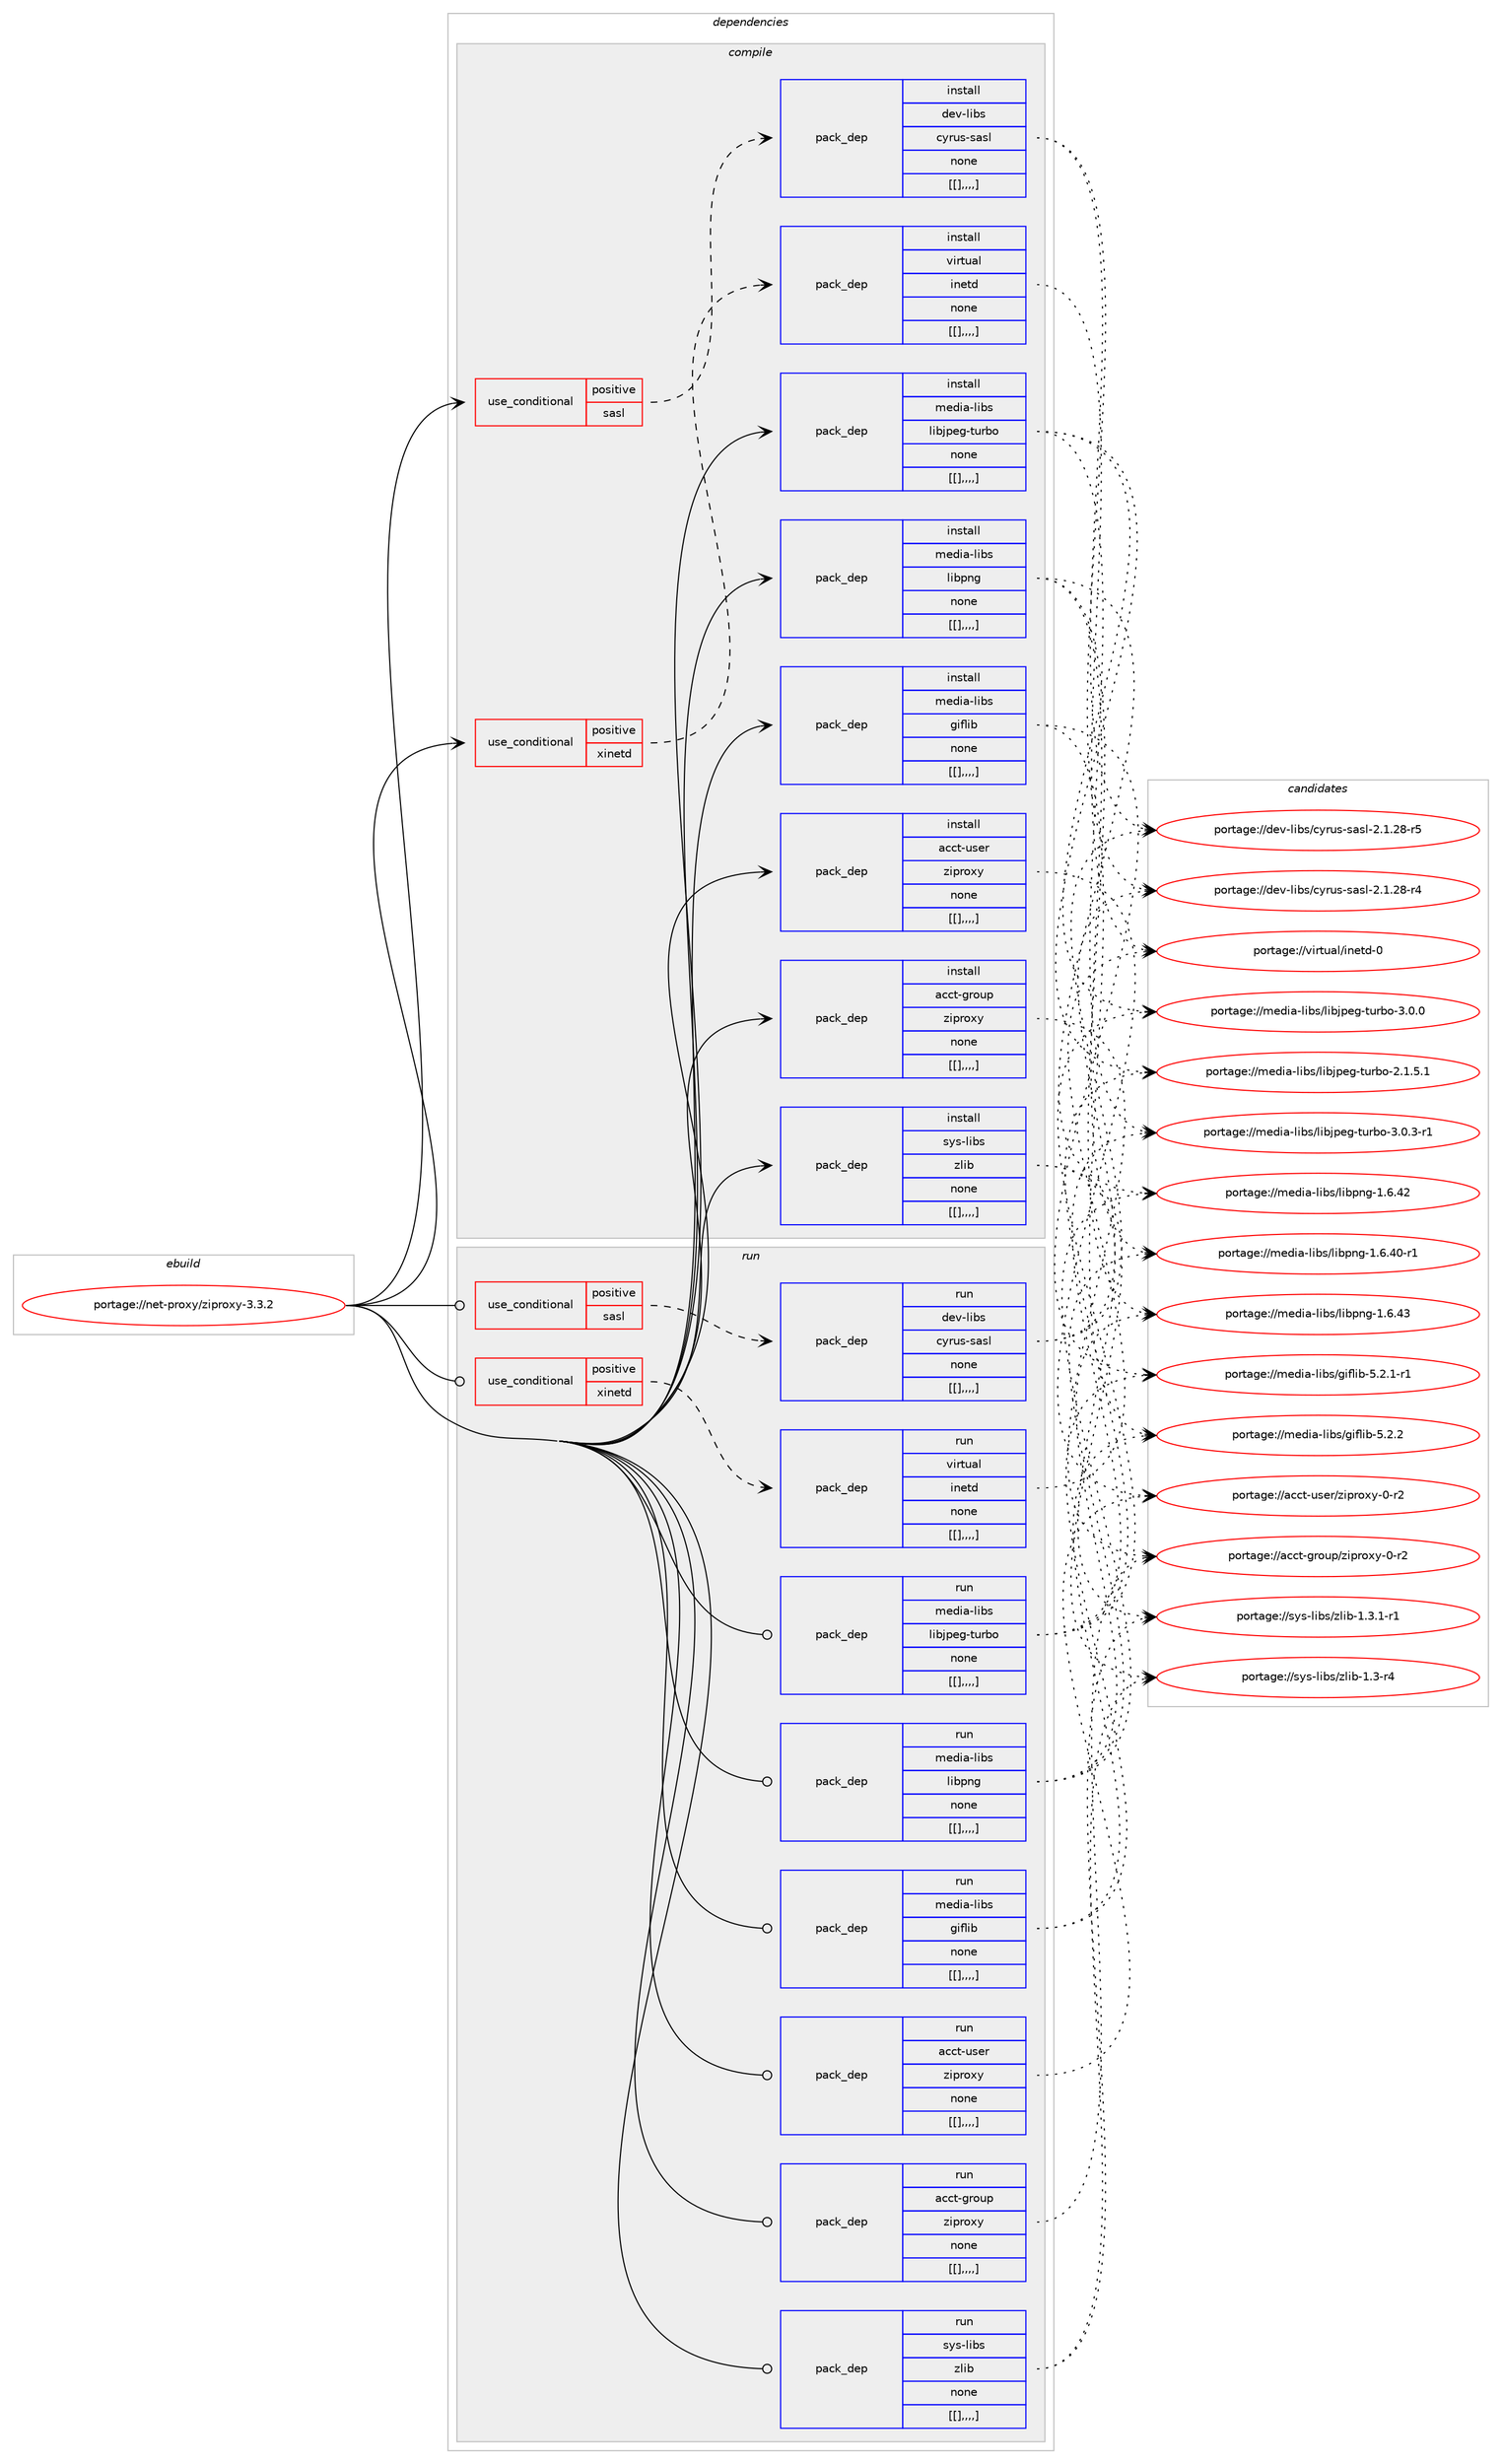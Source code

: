 digraph prolog {

# *************
# Graph options
# *************

newrank=true;
concentrate=true;
compound=true;
graph [rankdir=LR,fontname=Helvetica,fontsize=10,ranksep=1.5];#, ranksep=2.5, nodesep=0.2];
edge  [arrowhead=vee];
node  [fontname=Helvetica,fontsize=10];

# **********
# The ebuild
# **********

subgraph cluster_leftcol {
color=gray;
label=<<i>ebuild</i>>;
id [label="portage://net-proxy/ziproxy-3.3.2", color=red, width=4, href="../net-proxy/ziproxy-3.3.2.svg"];
}

# ****************
# The dependencies
# ****************

subgraph cluster_midcol {
color=gray;
label=<<i>dependencies</i>>;
subgraph cluster_compile {
fillcolor="#eeeeee";
style=filled;
label=<<i>compile</i>>;
subgraph cond105666 {
dependency401258 [label=<<TABLE BORDER="0" CELLBORDER="1" CELLSPACING="0" CELLPADDING="4"><TR><TD ROWSPAN="3" CELLPADDING="10">use_conditional</TD></TR><TR><TD>positive</TD></TR><TR><TD>sasl</TD></TR></TABLE>>, shape=none, color=red];
subgraph pack292663 {
dependency401259 [label=<<TABLE BORDER="0" CELLBORDER="1" CELLSPACING="0" CELLPADDING="4" WIDTH="220"><TR><TD ROWSPAN="6" CELLPADDING="30">pack_dep</TD></TR><TR><TD WIDTH="110">install</TD></TR><TR><TD>dev-libs</TD></TR><TR><TD>cyrus-sasl</TD></TR><TR><TD>none</TD></TR><TR><TD>[[],,,,]</TD></TR></TABLE>>, shape=none, color=blue];
}
dependency401258:e -> dependency401259:w [weight=20,style="dashed",arrowhead="vee"];
}
id:e -> dependency401258:w [weight=20,style="solid",arrowhead="vee"];
subgraph cond105667 {
dependency401260 [label=<<TABLE BORDER="0" CELLBORDER="1" CELLSPACING="0" CELLPADDING="4"><TR><TD ROWSPAN="3" CELLPADDING="10">use_conditional</TD></TR><TR><TD>positive</TD></TR><TR><TD>xinetd</TD></TR></TABLE>>, shape=none, color=red];
subgraph pack292664 {
dependency401261 [label=<<TABLE BORDER="0" CELLBORDER="1" CELLSPACING="0" CELLPADDING="4" WIDTH="220"><TR><TD ROWSPAN="6" CELLPADDING="30">pack_dep</TD></TR><TR><TD WIDTH="110">install</TD></TR><TR><TD>virtual</TD></TR><TR><TD>inetd</TD></TR><TR><TD>none</TD></TR><TR><TD>[[],,,,]</TD></TR></TABLE>>, shape=none, color=blue];
}
dependency401260:e -> dependency401261:w [weight=20,style="dashed",arrowhead="vee"];
}
id:e -> dependency401260:w [weight=20,style="solid",arrowhead="vee"];
subgraph pack292665 {
dependency401262 [label=<<TABLE BORDER="0" CELLBORDER="1" CELLSPACING="0" CELLPADDING="4" WIDTH="220"><TR><TD ROWSPAN="6" CELLPADDING="30">pack_dep</TD></TR><TR><TD WIDTH="110">install</TD></TR><TR><TD>acct-group</TD></TR><TR><TD>ziproxy</TD></TR><TR><TD>none</TD></TR><TR><TD>[[],,,,]</TD></TR></TABLE>>, shape=none, color=blue];
}
id:e -> dependency401262:w [weight=20,style="solid",arrowhead="vee"];
subgraph pack292666 {
dependency401263 [label=<<TABLE BORDER="0" CELLBORDER="1" CELLSPACING="0" CELLPADDING="4" WIDTH="220"><TR><TD ROWSPAN="6" CELLPADDING="30">pack_dep</TD></TR><TR><TD WIDTH="110">install</TD></TR><TR><TD>acct-user</TD></TR><TR><TD>ziproxy</TD></TR><TR><TD>none</TD></TR><TR><TD>[[],,,,]</TD></TR></TABLE>>, shape=none, color=blue];
}
id:e -> dependency401263:w [weight=20,style="solid",arrowhead="vee"];
subgraph pack292667 {
dependency401264 [label=<<TABLE BORDER="0" CELLBORDER="1" CELLSPACING="0" CELLPADDING="4" WIDTH="220"><TR><TD ROWSPAN="6" CELLPADDING="30">pack_dep</TD></TR><TR><TD WIDTH="110">install</TD></TR><TR><TD>media-libs</TD></TR><TR><TD>giflib</TD></TR><TR><TD>none</TD></TR><TR><TD>[[],,,,]</TD></TR></TABLE>>, shape=none, color=blue];
}
id:e -> dependency401264:w [weight=20,style="solid",arrowhead="vee"];
subgraph pack292668 {
dependency401265 [label=<<TABLE BORDER="0" CELLBORDER="1" CELLSPACING="0" CELLPADDING="4" WIDTH="220"><TR><TD ROWSPAN="6" CELLPADDING="30">pack_dep</TD></TR><TR><TD WIDTH="110">install</TD></TR><TR><TD>media-libs</TD></TR><TR><TD>libjpeg-turbo</TD></TR><TR><TD>none</TD></TR><TR><TD>[[],,,,]</TD></TR></TABLE>>, shape=none, color=blue];
}
id:e -> dependency401265:w [weight=20,style="solid",arrowhead="vee"];
subgraph pack292669 {
dependency401266 [label=<<TABLE BORDER="0" CELLBORDER="1" CELLSPACING="0" CELLPADDING="4" WIDTH="220"><TR><TD ROWSPAN="6" CELLPADDING="30">pack_dep</TD></TR><TR><TD WIDTH="110">install</TD></TR><TR><TD>media-libs</TD></TR><TR><TD>libpng</TD></TR><TR><TD>none</TD></TR><TR><TD>[[],,,,]</TD></TR></TABLE>>, shape=none, color=blue];
}
id:e -> dependency401266:w [weight=20,style="solid",arrowhead="vee"];
subgraph pack292670 {
dependency401267 [label=<<TABLE BORDER="0" CELLBORDER="1" CELLSPACING="0" CELLPADDING="4" WIDTH="220"><TR><TD ROWSPAN="6" CELLPADDING="30">pack_dep</TD></TR><TR><TD WIDTH="110">install</TD></TR><TR><TD>sys-libs</TD></TR><TR><TD>zlib</TD></TR><TR><TD>none</TD></TR><TR><TD>[[],,,,]</TD></TR></TABLE>>, shape=none, color=blue];
}
id:e -> dependency401267:w [weight=20,style="solid",arrowhead="vee"];
}
subgraph cluster_compileandrun {
fillcolor="#eeeeee";
style=filled;
label=<<i>compile and run</i>>;
}
subgraph cluster_run {
fillcolor="#eeeeee";
style=filled;
label=<<i>run</i>>;
subgraph cond105668 {
dependency401268 [label=<<TABLE BORDER="0" CELLBORDER="1" CELLSPACING="0" CELLPADDING="4"><TR><TD ROWSPAN="3" CELLPADDING="10">use_conditional</TD></TR><TR><TD>positive</TD></TR><TR><TD>sasl</TD></TR></TABLE>>, shape=none, color=red];
subgraph pack292671 {
dependency401269 [label=<<TABLE BORDER="0" CELLBORDER="1" CELLSPACING="0" CELLPADDING="4" WIDTH="220"><TR><TD ROWSPAN="6" CELLPADDING="30">pack_dep</TD></TR><TR><TD WIDTH="110">run</TD></TR><TR><TD>dev-libs</TD></TR><TR><TD>cyrus-sasl</TD></TR><TR><TD>none</TD></TR><TR><TD>[[],,,,]</TD></TR></TABLE>>, shape=none, color=blue];
}
dependency401268:e -> dependency401269:w [weight=20,style="dashed",arrowhead="vee"];
}
id:e -> dependency401268:w [weight=20,style="solid",arrowhead="odot"];
subgraph cond105669 {
dependency401270 [label=<<TABLE BORDER="0" CELLBORDER="1" CELLSPACING="0" CELLPADDING="4"><TR><TD ROWSPAN="3" CELLPADDING="10">use_conditional</TD></TR><TR><TD>positive</TD></TR><TR><TD>xinetd</TD></TR></TABLE>>, shape=none, color=red];
subgraph pack292672 {
dependency401271 [label=<<TABLE BORDER="0" CELLBORDER="1" CELLSPACING="0" CELLPADDING="4" WIDTH="220"><TR><TD ROWSPAN="6" CELLPADDING="30">pack_dep</TD></TR><TR><TD WIDTH="110">run</TD></TR><TR><TD>virtual</TD></TR><TR><TD>inetd</TD></TR><TR><TD>none</TD></TR><TR><TD>[[],,,,]</TD></TR></TABLE>>, shape=none, color=blue];
}
dependency401270:e -> dependency401271:w [weight=20,style="dashed",arrowhead="vee"];
}
id:e -> dependency401270:w [weight=20,style="solid",arrowhead="odot"];
subgraph pack292673 {
dependency401272 [label=<<TABLE BORDER="0" CELLBORDER="1" CELLSPACING="0" CELLPADDING="4" WIDTH="220"><TR><TD ROWSPAN="6" CELLPADDING="30">pack_dep</TD></TR><TR><TD WIDTH="110">run</TD></TR><TR><TD>acct-group</TD></TR><TR><TD>ziproxy</TD></TR><TR><TD>none</TD></TR><TR><TD>[[],,,,]</TD></TR></TABLE>>, shape=none, color=blue];
}
id:e -> dependency401272:w [weight=20,style="solid",arrowhead="odot"];
subgraph pack292674 {
dependency401273 [label=<<TABLE BORDER="0" CELLBORDER="1" CELLSPACING="0" CELLPADDING="4" WIDTH="220"><TR><TD ROWSPAN="6" CELLPADDING="30">pack_dep</TD></TR><TR><TD WIDTH="110">run</TD></TR><TR><TD>acct-user</TD></TR><TR><TD>ziproxy</TD></TR><TR><TD>none</TD></TR><TR><TD>[[],,,,]</TD></TR></TABLE>>, shape=none, color=blue];
}
id:e -> dependency401273:w [weight=20,style="solid",arrowhead="odot"];
subgraph pack292675 {
dependency401274 [label=<<TABLE BORDER="0" CELLBORDER="1" CELLSPACING="0" CELLPADDING="4" WIDTH="220"><TR><TD ROWSPAN="6" CELLPADDING="30">pack_dep</TD></TR><TR><TD WIDTH="110">run</TD></TR><TR><TD>media-libs</TD></TR><TR><TD>giflib</TD></TR><TR><TD>none</TD></TR><TR><TD>[[],,,,]</TD></TR></TABLE>>, shape=none, color=blue];
}
id:e -> dependency401274:w [weight=20,style="solid",arrowhead="odot"];
subgraph pack292676 {
dependency401275 [label=<<TABLE BORDER="0" CELLBORDER="1" CELLSPACING="0" CELLPADDING="4" WIDTH="220"><TR><TD ROWSPAN="6" CELLPADDING="30">pack_dep</TD></TR><TR><TD WIDTH="110">run</TD></TR><TR><TD>media-libs</TD></TR><TR><TD>libjpeg-turbo</TD></TR><TR><TD>none</TD></TR><TR><TD>[[],,,,]</TD></TR></TABLE>>, shape=none, color=blue];
}
id:e -> dependency401275:w [weight=20,style="solid",arrowhead="odot"];
subgraph pack292677 {
dependency401276 [label=<<TABLE BORDER="0" CELLBORDER="1" CELLSPACING="0" CELLPADDING="4" WIDTH="220"><TR><TD ROWSPAN="6" CELLPADDING="30">pack_dep</TD></TR><TR><TD WIDTH="110">run</TD></TR><TR><TD>media-libs</TD></TR><TR><TD>libpng</TD></TR><TR><TD>none</TD></TR><TR><TD>[[],,,,]</TD></TR></TABLE>>, shape=none, color=blue];
}
id:e -> dependency401276:w [weight=20,style="solid",arrowhead="odot"];
subgraph pack292678 {
dependency401277 [label=<<TABLE BORDER="0" CELLBORDER="1" CELLSPACING="0" CELLPADDING="4" WIDTH="220"><TR><TD ROWSPAN="6" CELLPADDING="30">pack_dep</TD></TR><TR><TD WIDTH="110">run</TD></TR><TR><TD>sys-libs</TD></TR><TR><TD>zlib</TD></TR><TR><TD>none</TD></TR><TR><TD>[[],,,,]</TD></TR></TABLE>>, shape=none, color=blue];
}
id:e -> dependency401277:w [weight=20,style="solid",arrowhead="odot"];
}
}

# **************
# The candidates
# **************

subgraph cluster_choices {
rank=same;
color=gray;
label=<<i>candidates</i>>;

subgraph choice292663 {
color=black;
nodesep=1;
choice100101118451081059811547991211141171154511597115108455046494650564511453 [label="portage://dev-libs/cyrus-sasl-2.1.28-r5", color=red, width=4,href="../dev-libs/cyrus-sasl-2.1.28-r5.svg"];
choice100101118451081059811547991211141171154511597115108455046494650564511452 [label="portage://dev-libs/cyrus-sasl-2.1.28-r4", color=red, width=4,href="../dev-libs/cyrus-sasl-2.1.28-r4.svg"];
dependency401259:e -> choice100101118451081059811547991211141171154511597115108455046494650564511453:w [style=dotted,weight="100"];
dependency401259:e -> choice100101118451081059811547991211141171154511597115108455046494650564511452:w [style=dotted,weight="100"];
}
subgraph choice292664 {
color=black;
nodesep=1;
choice11810511411611797108471051101011161004548 [label="portage://virtual/inetd-0", color=red, width=4,href="../virtual/inetd-0.svg"];
dependency401261:e -> choice11810511411611797108471051101011161004548:w [style=dotted,weight="100"];
}
subgraph choice292665 {
color=black;
nodesep=1;
choice979999116451031141111171124712210511211411112012145484511450 [label="portage://acct-group/ziproxy-0-r2", color=red, width=4,href="../acct-group/ziproxy-0-r2.svg"];
dependency401262:e -> choice979999116451031141111171124712210511211411112012145484511450:w [style=dotted,weight="100"];
}
subgraph choice292666 {
color=black;
nodesep=1;
choice979999116451171151011144712210511211411112012145484511450 [label="portage://acct-user/ziproxy-0-r2", color=red, width=4,href="../acct-user/ziproxy-0-r2.svg"];
dependency401263:e -> choice979999116451171151011144712210511211411112012145484511450:w [style=dotted,weight="100"];
}
subgraph choice292667 {
color=black;
nodesep=1;
choice1091011001059745108105981154710310510210810598455346504650 [label="portage://media-libs/giflib-5.2.2", color=red, width=4,href="../media-libs/giflib-5.2.2.svg"];
choice10910110010597451081059811547103105102108105984553465046494511449 [label="portage://media-libs/giflib-5.2.1-r1", color=red, width=4,href="../media-libs/giflib-5.2.1-r1.svg"];
dependency401264:e -> choice1091011001059745108105981154710310510210810598455346504650:w [style=dotted,weight="100"];
dependency401264:e -> choice10910110010597451081059811547103105102108105984553465046494511449:w [style=dotted,weight="100"];
}
subgraph choice292668 {
color=black;
nodesep=1;
choice109101100105974510810598115471081059810611210110345116117114981114551464846514511449 [label="portage://media-libs/libjpeg-turbo-3.0.3-r1", color=red, width=4,href="../media-libs/libjpeg-turbo-3.0.3-r1.svg"];
choice10910110010597451081059811547108105981061121011034511611711498111455146484648 [label="portage://media-libs/libjpeg-turbo-3.0.0", color=red, width=4,href="../media-libs/libjpeg-turbo-3.0.0.svg"];
choice109101100105974510810598115471081059810611210110345116117114981114550464946534649 [label="portage://media-libs/libjpeg-turbo-2.1.5.1", color=red, width=4,href="../media-libs/libjpeg-turbo-2.1.5.1.svg"];
dependency401265:e -> choice109101100105974510810598115471081059810611210110345116117114981114551464846514511449:w [style=dotted,weight="100"];
dependency401265:e -> choice10910110010597451081059811547108105981061121011034511611711498111455146484648:w [style=dotted,weight="100"];
dependency401265:e -> choice109101100105974510810598115471081059810611210110345116117114981114550464946534649:w [style=dotted,weight="100"];
}
subgraph choice292669 {
color=black;
nodesep=1;
choice109101100105974510810598115471081059811211010345494654465251 [label="portage://media-libs/libpng-1.6.43", color=red, width=4,href="../media-libs/libpng-1.6.43.svg"];
choice109101100105974510810598115471081059811211010345494654465250 [label="portage://media-libs/libpng-1.6.42", color=red, width=4,href="../media-libs/libpng-1.6.42.svg"];
choice1091011001059745108105981154710810598112110103454946544652484511449 [label="portage://media-libs/libpng-1.6.40-r1", color=red, width=4,href="../media-libs/libpng-1.6.40-r1.svg"];
dependency401266:e -> choice109101100105974510810598115471081059811211010345494654465251:w [style=dotted,weight="100"];
dependency401266:e -> choice109101100105974510810598115471081059811211010345494654465250:w [style=dotted,weight="100"];
dependency401266:e -> choice1091011001059745108105981154710810598112110103454946544652484511449:w [style=dotted,weight="100"];
}
subgraph choice292670 {
color=black;
nodesep=1;
choice115121115451081059811547122108105984549465146494511449 [label="portage://sys-libs/zlib-1.3.1-r1", color=red, width=4,href="../sys-libs/zlib-1.3.1-r1.svg"];
choice11512111545108105981154712210810598454946514511452 [label="portage://sys-libs/zlib-1.3-r4", color=red, width=4,href="../sys-libs/zlib-1.3-r4.svg"];
dependency401267:e -> choice115121115451081059811547122108105984549465146494511449:w [style=dotted,weight="100"];
dependency401267:e -> choice11512111545108105981154712210810598454946514511452:w [style=dotted,weight="100"];
}
subgraph choice292671 {
color=black;
nodesep=1;
choice100101118451081059811547991211141171154511597115108455046494650564511453 [label="portage://dev-libs/cyrus-sasl-2.1.28-r5", color=red, width=4,href="../dev-libs/cyrus-sasl-2.1.28-r5.svg"];
choice100101118451081059811547991211141171154511597115108455046494650564511452 [label="portage://dev-libs/cyrus-sasl-2.1.28-r4", color=red, width=4,href="../dev-libs/cyrus-sasl-2.1.28-r4.svg"];
dependency401269:e -> choice100101118451081059811547991211141171154511597115108455046494650564511453:w [style=dotted,weight="100"];
dependency401269:e -> choice100101118451081059811547991211141171154511597115108455046494650564511452:w [style=dotted,weight="100"];
}
subgraph choice292672 {
color=black;
nodesep=1;
choice11810511411611797108471051101011161004548 [label="portage://virtual/inetd-0", color=red, width=4,href="../virtual/inetd-0.svg"];
dependency401271:e -> choice11810511411611797108471051101011161004548:w [style=dotted,weight="100"];
}
subgraph choice292673 {
color=black;
nodesep=1;
choice979999116451031141111171124712210511211411112012145484511450 [label="portage://acct-group/ziproxy-0-r2", color=red, width=4,href="../acct-group/ziproxy-0-r2.svg"];
dependency401272:e -> choice979999116451031141111171124712210511211411112012145484511450:w [style=dotted,weight="100"];
}
subgraph choice292674 {
color=black;
nodesep=1;
choice979999116451171151011144712210511211411112012145484511450 [label="portage://acct-user/ziproxy-0-r2", color=red, width=4,href="../acct-user/ziproxy-0-r2.svg"];
dependency401273:e -> choice979999116451171151011144712210511211411112012145484511450:w [style=dotted,weight="100"];
}
subgraph choice292675 {
color=black;
nodesep=1;
choice1091011001059745108105981154710310510210810598455346504650 [label="portage://media-libs/giflib-5.2.2", color=red, width=4,href="../media-libs/giflib-5.2.2.svg"];
choice10910110010597451081059811547103105102108105984553465046494511449 [label="portage://media-libs/giflib-5.2.1-r1", color=red, width=4,href="../media-libs/giflib-5.2.1-r1.svg"];
dependency401274:e -> choice1091011001059745108105981154710310510210810598455346504650:w [style=dotted,weight="100"];
dependency401274:e -> choice10910110010597451081059811547103105102108105984553465046494511449:w [style=dotted,weight="100"];
}
subgraph choice292676 {
color=black;
nodesep=1;
choice109101100105974510810598115471081059810611210110345116117114981114551464846514511449 [label="portage://media-libs/libjpeg-turbo-3.0.3-r1", color=red, width=4,href="../media-libs/libjpeg-turbo-3.0.3-r1.svg"];
choice10910110010597451081059811547108105981061121011034511611711498111455146484648 [label="portage://media-libs/libjpeg-turbo-3.0.0", color=red, width=4,href="../media-libs/libjpeg-turbo-3.0.0.svg"];
choice109101100105974510810598115471081059810611210110345116117114981114550464946534649 [label="portage://media-libs/libjpeg-turbo-2.1.5.1", color=red, width=4,href="../media-libs/libjpeg-turbo-2.1.5.1.svg"];
dependency401275:e -> choice109101100105974510810598115471081059810611210110345116117114981114551464846514511449:w [style=dotted,weight="100"];
dependency401275:e -> choice10910110010597451081059811547108105981061121011034511611711498111455146484648:w [style=dotted,weight="100"];
dependency401275:e -> choice109101100105974510810598115471081059810611210110345116117114981114550464946534649:w [style=dotted,weight="100"];
}
subgraph choice292677 {
color=black;
nodesep=1;
choice109101100105974510810598115471081059811211010345494654465251 [label="portage://media-libs/libpng-1.6.43", color=red, width=4,href="../media-libs/libpng-1.6.43.svg"];
choice109101100105974510810598115471081059811211010345494654465250 [label="portage://media-libs/libpng-1.6.42", color=red, width=4,href="../media-libs/libpng-1.6.42.svg"];
choice1091011001059745108105981154710810598112110103454946544652484511449 [label="portage://media-libs/libpng-1.6.40-r1", color=red, width=4,href="../media-libs/libpng-1.6.40-r1.svg"];
dependency401276:e -> choice109101100105974510810598115471081059811211010345494654465251:w [style=dotted,weight="100"];
dependency401276:e -> choice109101100105974510810598115471081059811211010345494654465250:w [style=dotted,weight="100"];
dependency401276:e -> choice1091011001059745108105981154710810598112110103454946544652484511449:w [style=dotted,weight="100"];
}
subgraph choice292678 {
color=black;
nodesep=1;
choice115121115451081059811547122108105984549465146494511449 [label="portage://sys-libs/zlib-1.3.1-r1", color=red, width=4,href="../sys-libs/zlib-1.3.1-r1.svg"];
choice11512111545108105981154712210810598454946514511452 [label="portage://sys-libs/zlib-1.3-r4", color=red, width=4,href="../sys-libs/zlib-1.3-r4.svg"];
dependency401277:e -> choice115121115451081059811547122108105984549465146494511449:w [style=dotted,weight="100"];
dependency401277:e -> choice11512111545108105981154712210810598454946514511452:w [style=dotted,weight="100"];
}
}

}
